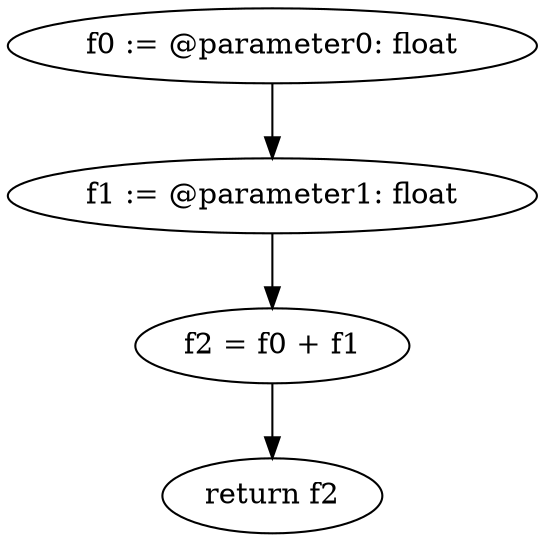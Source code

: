 digraph "unitGraph" {
    "f0 := @parameter0: float"
    "f1 := @parameter1: float"
    "f2 = f0 + f1"
    "return f2"
    "f0 := @parameter0: float"->"f1 := @parameter1: float";
    "f1 := @parameter1: float"->"f2 = f0 + f1";
    "f2 = f0 + f1"->"return f2";
}
